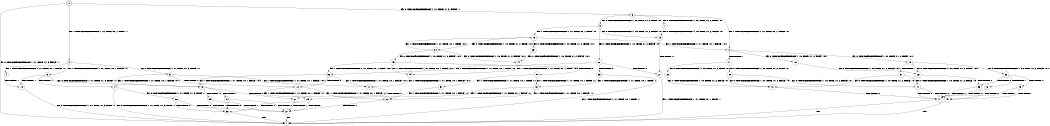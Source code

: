 digraph BCG {
size = "7, 10.5";
center = TRUE;
node [shape = circle];
0 [peripheries = 2];
0 -> 1 [label = "EX !0 !ATOMIC_EXCH_BRANCH (1, +1, TRUE, +1, 3, FALSE) !::"];
0 -> 2 [label = "EX !1 !ATOMIC_EXCH_BRANCH (1, +1, TRUE, +0, 1, TRUE) !::"];
0 -> 3 [label = "EX !0 !ATOMIC_EXCH_BRANCH (1, +1, TRUE, +1, 3, FALSE) !::"];
2 -> 4 [label = "EX !1 !ATOMIC_EXCH_BRANCH (1, +1, TRUE, +0, 1, FALSE) !:1:"];
2 -> 5 [label = "EX !0 !ATOMIC_EXCH_BRANCH (1, +1, TRUE, +1, 3, TRUE) !:1:"];
2 -> 6 [label = "EX !1 !ATOMIC_EXCH_BRANCH (1, +1, TRUE, +0, 1, FALSE) !:1:"];
3 -> 7 [label = "EX !0 !ATOMIC_EXCH_BRANCH (1, +0, TRUE, +1, 2, TRUE) !:0:"];
3 -> 8 [label = "EX !1 !ATOMIC_EXCH_BRANCH (1, +1, TRUE, +0, 1, FALSE) !:0:"];
3 -> 9 [label = "EX !0 !ATOMIC_EXCH_BRANCH (1, +0, TRUE, +1, 2, TRUE) !:0:"];
4 -> 10 [label = "TERMINATE !1"];
5 -> 11 [label = "EX !1 !ATOMIC_EXCH_BRANCH (1, +1, TRUE, +0, 1, FALSE) !:0:1:"];
5 -> 12 [label = "TERMINATE !0"];
5 -> 13 [label = "EX !1 !ATOMIC_EXCH_BRANCH (1, +1, TRUE, +0, 1, FALSE) !:0:1:"];
6 -> 10 [label = "TERMINATE !1"];
6 -> 14 [label = "TERMINATE !1"];
6 -> 13 [label = "EX !0 !ATOMIC_EXCH_BRANCH (1, +1, TRUE, +1, 3, TRUE) !:1:"];
7 -> 15 [label = "EX !0 !ATOMIC_EXCH_BRANCH (1, +0, TRUE, +1, 2, FALSE) !:0:"];
8 -> 16 [label = "EX !0 !ATOMIC_EXCH_BRANCH (1, +0, TRUE, +1, 2, TRUE) !:0:1:"];
8 -> 17 [label = "TERMINATE !1"];
8 -> 18 [label = "EX !0 !ATOMIC_EXCH_BRANCH (1, +0, TRUE, +1, 2, TRUE) !:0:1:"];
9 -> 15 [label = "EX !0 !ATOMIC_EXCH_BRANCH (1, +0, TRUE, +1, 2, FALSE) !:0:"];
9 -> 19 [label = "EX !1 !ATOMIC_EXCH_BRANCH (1, +1, TRUE, +0, 1, TRUE) !:0:"];
9 -> 20 [label = "EX !0 !ATOMIC_EXCH_BRANCH (1, +0, TRUE, +1, 2, FALSE) !:0:"];
10 -> 1 [label = "EX !0 !ATOMIC_EXCH_BRANCH (1, +1, TRUE, +1, 3, TRUE) !::"];
11 -> 21 [label = "TERMINATE !0"];
12 -> 22 [label = "EX !1 !ATOMIC_EXCH_BRANCH (1, +1, TRUE, +0, 1, FALSE) !:1:"];
12 -> 23 [label = "EX !1 !ATOMIC_EXCH_BRANCH (1, +1, TRUE, +0, 1, FALSE) !:1:"];
13 -> 21 [label = "TERMINATE !0"];
13 -> 24 [label = "TERMINATE !1"];
13 -> 25 [label = "TERMINATE !0"];
14 -> 1 [label = "EX !0 !ATOMIC_EXCH_BRANCH (1, +1, TRUE, +1, 3, TRUE) !::"];
14 -> 26 [label = "EX !0 !ATOMIC_EXCH_BRANCH (1, +1, TRUE, +1, 3, TRUE) !::"];
15 -> 27 [label = "TERMINATE !0"];
16 -> 28 [label = "EX !0 !ATOMIC_EXCH_BRANCH (1, +0, TRUE, +1, 2, FALSE) !:0:1:"];
17 -> 29 [label = "EX !0 !ATOMIC_EXCH_BRANCH (1, +0, TRUE, +1, 2, TRUE) !:0:"];
17 -> 30 [label = "EX !0 !ATOMIC_EXCH_BRANCH (1, +0, TRUE, +1, 2, TRUE) !:0:"];
18 -> 28 [label = "EX !0 !ATOMIC_EXCH_BRANCH (1, +0, TRUE, +1, 2, FALSE) !:0:1:"];
18 -> 31 [label = "TERMINATE !1"];
18 -> 32 [label = "EX !0 !ATOMIC_EXCH_BRANCH (1, +0, TRUE, +1, 2, FALSE) !:0:1:"];
19 -> 33 [label = "EX !0 !ATOMIC_EXCH_BRANCH (1, +0, TRUE, +1, 2, TRUE) !:0:1:"];
19 -> 8 [label = "EX !1 !ATOMIC_EXCH_BRANCH (1, +1, TRUE, +0, 1, FALSE) !:0:1:"];
19 -> 34 [label = "EX !0 !ATOMIC_EXCH_BRANCH (1, +0, TRUE, +1, 2, TRUE) !:0:1:"];
20 -> 27 [label = "TERMINATE !0"];
20 -> 35 [label = "TERMINATE !0"];
20 -> 36 [label = "EX !1 !ATOMIC_EXCH_BRANCH (1, +1, TRUE, +0, 1, TRUE) !:0:"];
21 -> 37 [label = "TERMINATE !1"];
22 -> 37 [label = "TERMINATE !1"];
23 -> 37 [label = "TERMINATE !1"];
23 -> 38 [label = "TERMINATE !1"];
24 -> 37 [label = "TERMINATE !0"];
24 -> 38 [label = "TERMINATE !0"];
25 -> 37 [label = "TERMINATE !1"];
25 -> 38 [label = "TERMINATE !1"];
26 -> 37 [label = "TERMINATE !0"];
26 -> 38 [label = "TERMINATE !0"];
27 -> 1 [label = "EX !1 !ATOMIC_EXCH_BRANCH (1, +1, TRUE, +0, 1, TRUE) !::"];
28 -> 39 [label = "TERMINATE !0"];
29 -> 40 [label = "EX !0 !ATOMIC_EXCH_BRANCH (1, +0, TRUE, +1, 2, FALSE) !:0:"];
30 -> 40 [label = "EX !0 !ATOMIC_EXCH_BRANCH (1, +0, TRUE, +1, 2, FALSE) !:0:"];
30 -> 41 [label = "EX !0 !ATOMIC_EXCH_BRANCH (1, +0, TRUE, +1, 2, FALSE) !:0:"];
31 -> 40 [label = "EX !0 !ATOMIC_EXCH_BRANCH (1, +0, TRUE, +1, 2, FALSE) !:0:"];
31 -> 41 [label = "EX !0 !ATOMIC_EXCH_BRANCH (1, +0, TRUE, +1, 2, FALSE) !:0:"];
32 -> 39 [label = "TERMINATE !0"];
32 -> 42 [label = "TERMINATE !1"];
32 -> 43 [label = "TERMINATE !0"];
33 -> 44 [label = "EX !0 !ATOMIC_EXCH_BRANCH (1, +0, TRUE, +1, 2, FALSE) !:0:1:"];
34 -> 44 [label = "EX !0 !ATOMIC_EXCH_BRANCH (1, +0, TRUE, +1, 2, FALSE) !:0:1:"];
34 -> 19 [label = "EX !1 !ATOMIC_EXCH_BRANCH (1, +1, TRUE, +0, 1, TRUE) !:0:1:"];
34 -> 45 [label = "EX !0 !ATOMIC_EXCH_BRANCH (1, +0, TRUE, +1, 2, FALSE) !:0:1:"];
35 -> 1 [label = "EX !1 !ATOMIC_EXCH_BRANCH (1, +1, TRUE, +0, 1, TRUE) !::"];
35 -> 46 [label = "EX !1 !ATOMIC_EXCH_BRANCH (1, +1, TRUE, +0, 1, TRUE) !::"];
36 -> 11 [label = "EX !1 !ATOMIC_EXCH_BRANCH (1, +1, TRUE, +0, 1, FALSE) !:0:1:"];
36 -> 12 [label = "TERMINATE !0"];
36 -> 13 [label = "EX !1 !ATOMIC_EXCH_BRANCH (1, +1, TRUE, +0, 1, FALSE) !:0:1:"];
37 -> 1 [label = "exit"];
38 -> 1 [label = "exit"];
39 -> 47 [label = "TERMINATE !1"];
40 -> 47 [label = "TERMINATE !0"];
41 -> 47 [label = "TERMINATE !0"];
41 -> 48 [label = "TERMINATE !0"];
42 -> 47 [label = "TERMINATE !0"];
42 -> 48 [label = "TERMINATE !0"];
43 -> 47 [label = "TERMINATE !1"];
43 -> 48 [label = "TERMINATE !1"];
44 -> 49 [label = "EX !1 !ATOMIC_EXCH_BRANCH (1, +1, TRUE, +0, 1, TRUE) !:0:1:"];
45 -> 49 [label = "EX !1 !ATOMIC_EXCH_BRANCH (1, +1, TRUE, +0, 1, TRUE) !:0:1:"];
45 -> 50 [label = "TERMINATE !0"];
45 -> 36 [label = "EX !1 !ATOMIC_EXCH_BRANCH (1, +1, TRUE, +0, 1, TRUE) !:0:1:"];
46 -> 22 [label = "EX !1 !ATOMIC_EXCH_BRANCH (1, +1, TRUE, +0, 1, FALSE) !:1:"];
46 -> 23 [label = "EX !1 !ATOMIC_EXCH_BRANCH (1, +1, TRUE, +0, 1, FALSE) !:1:"];
47 -> 1 [label = "exit"];
48 -> 1 [label = "exit"];
49 -> 11 [label = "EX !1 !ATOMIC_EXCH_BRANCH (1, +1, TRUE, +0, 1, FALSE) !:0:1:"];
50 -> 51 [label = "EX !1 !ATOMIC_EXCH_BRANCH (1, +1, TRUE, +0, 1, TRUE) !:1:"];
50 -> 46 [label = "EX !1 !ATOMIC_EXCH_BRANCH (1, +1, TRUE, +0, 1, TRUE) !:1:"];
51 -> 22 [label = "EX !1 !ATOMIC_EXCH_BRANCH (1, +1, TRUE, +0, 1, FALSE) !:1:"];
}
